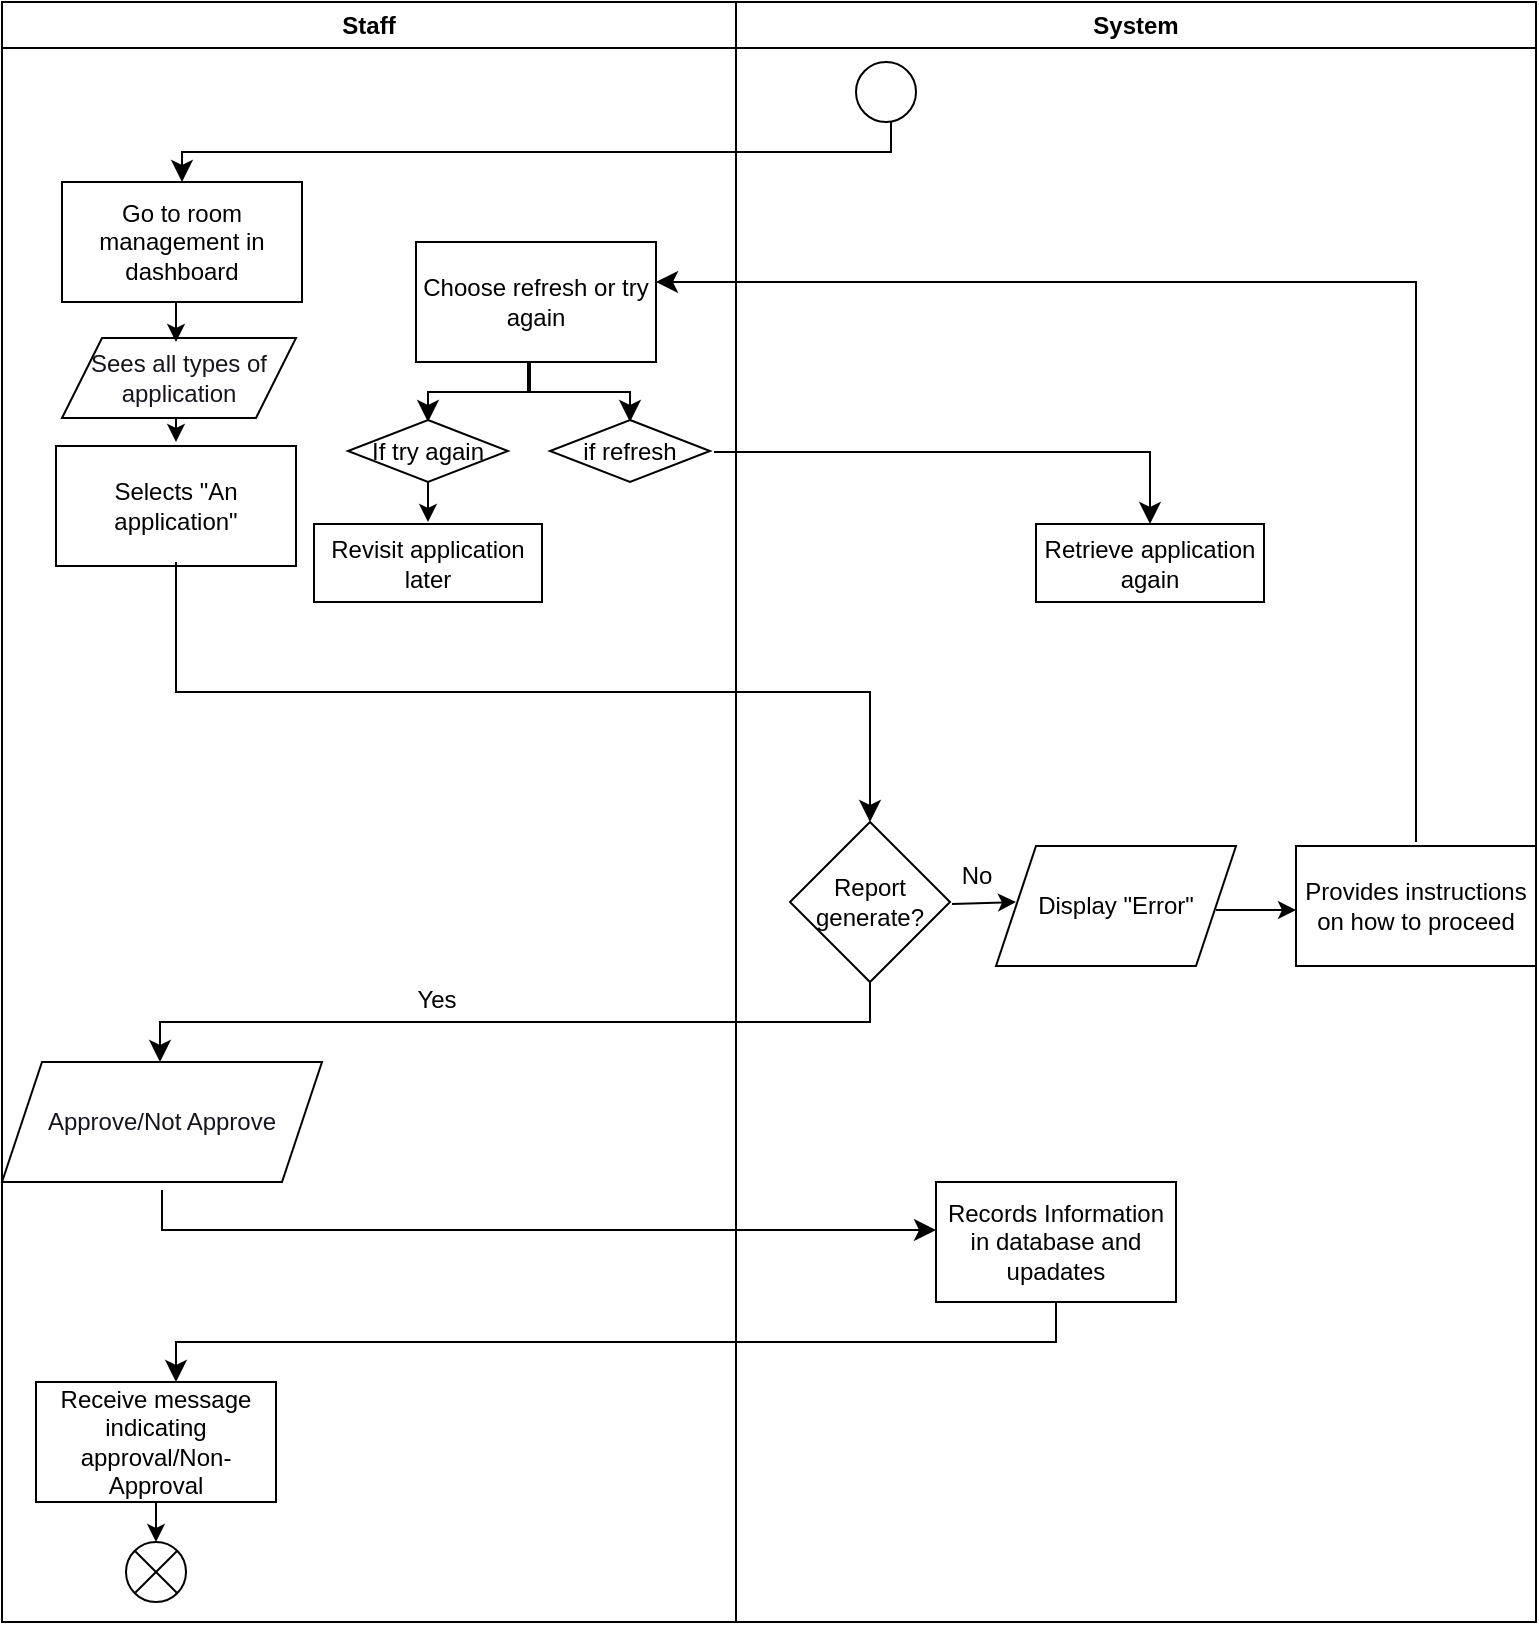 <mxfile>
    <diagram id="GiLhtcjvvZcC565XbQnH" name="Page-1">
        <mxGraphModel dx="1378" dy="1825" grid="1" gridSize="10" guides="1" tooltips="1" connect="1" arrows="1" fold="1" page="1" pageScale="1" pageWidth="850" pageHeight="1100" math="0" shadow="0">
            <root>
                <mxCell id="0"/>
                <mxCell id="1" parent="0"/>
                <mxCell id="2" value="" style="edgeStyle=elbowEdgeStyle;elbow=vertical;endArrow=classic;html=1;curved=0;rounded=0;endSize=8;startSize=8;" parent="1" edge="1">
                    <mxGeometry width="50" height="50" relative="1" as="geometry">
                        <mxPoint x="517.5" y="20" as="sourcePoint"/>
                        <mxPoint x="163" y="50" as="targetPoint"/>
                    </mxGeometry>
                </mxCell>
                <mxCell id="3" value="Go to room management in dashboard" style="rounded=0;whiteSpace=wrap;html=1;" parent="1" vertex="1">
                    <mxGeometry x="103" y="50" width="120" height="60" as="geometry"/>
                </mxCell>
                <mxCell id="4" value="" style="endArrow=classic;html=1;" parent="1" edge="1">
                    <mxGeometry width="50" height="50" relative="1" as="geometry">
                        <mxPoint x="160" y="160" as="sourcePoint"/>
                        <mxPoint x="160" y="180" as="targetPoint"/>
                    </mxGeometry>
                </mxCell>
                <mxCell id="5" value="Selects &quot;An application&quot;" style="rounded=0;whiteSpace=wrap;html=1;" parent="1" vertex="1">
                    <mxGeometry x="100" y="182" width="120" height="60" as="geometry"/>
                </mxCell>
                <mxCell id="6" value="" style="edgeStyle=elbowEdgeStyle;elbow=vertical;endArrow=classic;html=1;curved=0;rounded=0;endSize=8;startSize=8;entryX=0.5;entryY=0;entryDx=0;entryDy=0;" parent="1" target="9" edge="1">
                    <mxGeometry width="50" height="50" relative="1" as="geometry">
                        <mxPoint x="160" y="240" as="sourcePoint"/>
                        <mxPoint x="510" y="280" as="targetPoint"/>
                    </mxGeometry>
                </mxCell>
                <mxCell id="9" value="Report generate?" style="rhombus;whiteSpace=wrap;html=1;" parent="1" vertex="1">
                    <mxGeometry x="467" y="370" width="80" height="80" as="geometry"/>
                </mxCell>
                <mxCell id="10" value="" style="edgeStyle=elbowEdgeStyle;elbow=vertical;endArrow=classic;html=1;curved=0;rounded=0;endSize=8;startSize=8;" parent="1" edge="1">
                    <mxGeometry width="50" height="50" relative="1" as="geometry">
                        <mxPoint x="507" y="450" as="sourcePoint"/>
                        <mxPoint x="152" y="490" as="targetPoint"/>
                    </mxGeometry>
                </mxCell>
                <mxCell id="14" value="Receive message indicating approval/Non-Approval" style="rounded=0;whiteSpace=wrap;html=1;" parent="1" vertex="1">
                    <mxGeometry x="90" y="650" width="120" height="60" as="geometry"/>
                </mxCell>
                <mxCell id="15" value="" style="endArrow=classic;html=1;" parent="1" edge="1">
                    <mxGeometry width="50" height="50" relative="1" as="geometry">
                        <mxPoint x="150" y="710" as="sourcePoint"/>
                        <mxPoint x="150" y="730" as="targetPoint"/>
                    </mxGeometry>
                </mxCell>
                <mxCell id="16" value="Yes" style="text;html=1;align=center;verticalAlign=middle;resizable=0;points=[];autosize=1;strokeColor=none;fillColor=none;" parent="1" vertex="1">
                    <mxGeometry x="270" y="444" width="40" height="30" as="geometry"/>
                </mxCell>
                <mxCell id="17" value="" style="endArrow=classic;html=1;" parent="1" edge="1">
                    <mxGeometry width="50" height="50" relative="1" as="geometry">
                        <mxPoint x="548" y="411" as="sourcePoint"/>
                        <mxPoint x="580" y="410" as="targetPoint"/>
                    </mxGeometry>
                </mxCell>
                <mxCell id="18" value="No" style="text;html=1;align=center;verticalAlign=middle;resizable=0;points=[];autosize=1;strokeColor=none;fillColor=none;" parent="1" vertex="1">
                    <mxGeometry x="540" y="382" width="40" height="30" as="geometry"/>
                </mxCell>
                <mxCell id="19" value="Display &quot;Error&quot;" style="shape=parallelogram;perimeter=parallelogramPerimeter;whiteSpace=wrap;html=1;fixedSize=1;" parent="1" vertex="1">
                    <mxGeometry x="570" y="382" width="120" height="60" as="geometry"/>
                </mxCell>
                <mxCell id="20" value="" style="endArrow=classic;html=1;" parent="1" edge="1">
                    <mxGeometry width="50" height="50" relative="1" as="geometry">
                        <mxPoint x="680" y="414" as="sourcePoint"/>
                        <mxPoint x="720" y="414" as="targetPoint"/>
                    </mxGeometry>
                </mxCell>
                <mxCell id="21" value="Provides instructions on how to proceed" style="rounded=0;whiteSpace=wrap;html=1;" parent="1" vertex="1">
                    <mxGeometry x="720" y="382" width="120" height="60" as="geometry"/>
                </mxCell>
                <mxCell id="22" value="" style="edgeStyle=elbowEdgeStyle;elbow=vertical;endArrow=classic;html=1;curved=0;rounded=0;endSize=8;startSize=8;" parent="1" edge="1">
                    <mxGeometry width="50" height="50" relative="1" as="geometry">
                        <mxPoint x="780" y="380" as="sourcePoint"/>
                        <mxPoint x="400" y="100" as="targetPoint"/>
                        <Array as="points">
                            <mxPoint x="590" y="100"/>
                        </Array>
                    </mxGeometry>
                </mxCell>
                <mxCell id="23" value="Choose refresh or try again" style="rounded=0;whiteSpace=wrap;html=1;" parent="1" vertex="1">
                    <mxGeometry x="280" y="80" width="120" height="60" as="geometry"/>
                </mxCell>
                <mxCell id="24" value="" style="edgeStyle=elbowEdgeStyle;elbow=vertical;endArrow=classic;html=1;curved=0;rounded=0;endSize=8;startSize=8;" parent="1" edge="1">
                    <mxGeometry width="50" height="50" relative="1" as="geometry">
                        <mxPoint x="336" y="140" as="sourcePoint"/>
                        <mxPoint x="286" y="170" as="targetPoint"/>
                    </mxGeometry>
                </mxCell>
                <mxCell id="25" value="" style="edgeStyle=elbowEdgeStyle;elbow=vertical;endArrow=classic;html=1;curved=0;rounded=0;endSize=8;startSize=8;" parent="1" edge="1">
                    <mxGeometry width="50" height="50" relative="1" as="geometry">
                        <mxPoint x="337" y="140" as="sourcePoint"/>
                        <mxPoint x="387" y="170" as="targetPoint"/>
                    </mxGeometry>
                </mxCell>
                <mxCell id="26" value="If try again" style="rhombus;whiteSpace=wrap;html=1;" parent="1" vertex="1">
                    <mxGeometry x="246" y="169" width="80" height="31" as="geometry"/>
                </mxCell>
                <mxCell id="27" value="if refresh" style="rhombus;whiteSpace=wrap;html=1;" parent="1" vertex="1">
                    <mxGeometry x="347" y="169" width="80" height="31" as="geometry"/>
                </mxCell>
                <mxCell id="28" value="" style="endArrow=classic;html=1;" parent="1" edge="1">
                    <mxGeometry width="50" height="50" relative="1" as="geometry">
                        <mxPoint x="286" y="200" as="sourcePoint"/>
                        <mxPoint x="286" y="220" as="targetPoint"/>
                    </mxGeometry>
                </mxCell>
                <mxCell id="29" value="Revisit application later" style="rounded=0;whiteSpace=wrap;html=1;" parent="1" vertex="1">
                    <mxGeometry x="229" y="221" width="114" height="39" as="geometry"/>
                </mxCell>
                <mxCell id="30" value="Retrieve application again" style="rounded=0;whiteSpace=wrap;html=1;" parent="1" vertex="1">
                    <mxGeometry x="590" y="221" width="114" height="39" as="geometry"/>
                </mxCell>
                <mxCell id="32" value="" style="ellipse;" parent="1" vertex="1">
                    <mxGeometry x="500" y="-10" width="30" height="30" as="geometry"/>
                </mxCell>
                <mxCell id="33" value="" style="shape=sumEllipse;perimeter=ellipsePerimeter;whiteSpace=wrap;html=1;backgroundOutline=1;" parent="1" vertex="1">
                    <mxGeometry x="135" y="730" width="30" height="30" as="geometry"/>
                </mxCell>
                <mxCell id="34" value="&lt;font color=&quot;#18141d&quot;&gt;Approve/Not Approve&lt;/font&gt;" style="shape=parallelogram;perimeter=parallelogramPerimeter;whiteSpace=wrap;html=1;fixedSize=1;fontFamily=Helvetica;fontSize=12;fontColor=rgb(240, 240, 240);align=center;strokeColor=#000000;fillColor=#FFFFFF;" parent="1" vertex="1">
                    <mxGeometry x="73" y="490" width="160" height="60" as="geometry"/>
                </mxCell>
                <mxCell id="36" value="&lt;font color=&quot;#18141d&quot;&gt;Sees all types of application&lt;/font&gt;" style="shape=parallelogram;perimeter=parallelogramPerimeter;whiteSpace=wrap;html=1;fixedSize=1;fontFamily=Helvetica;fontSize=12;fontColor=rgb(240, 240, 240);align=center;strokeColor=#000000;fillColor=#FFFFFF;" parent="1" vertex="1">
                    <mxGeometry x="103" y="128" width="117" height="40" as="geometry"/>
                </mxCell>
                <mxCell id="37" value="" style="endArrow=classic;html=1;" parent="1" edge="1">
                    <mxGeometry width="50" height="50" relative="1" as="geometry">
                        <mxPoint x="160" y="110" as="sourcePoint"/>
                        <mxPoint x="160" y="130" as="targetPoint"/>
                    </mxGeometry>
                </mxCell>
                <mxCell id="38" value="" style="edgeStyle=elbowEdgeStyle;elbow=vertical;endArrow=classic;html=1;curved=0;rounded=0;endSize=8;startSize=8;" parent="1" edge="1">
                    <mxGeometry width="50" height="50" relative="1" as="geometry">
                        <mxPoint x="153" y="554" as="sourcePoint"/>
                        <mxPoint x="540" y="574" as="targetPoint"/>
                        <Array as="points">
                            <mxPoint x="370" y="574"/>
                        </Array>
                    </mxGeometry>
                </mxCell>
                <mxCell id="39" value="Records Information in database and upadates" style="rounded=0;whiteSpace=wrap;html=1;" parent="1" vertex="1">
                    <mxGeometry x="540" y="550" width="120" height="60" as="geometry"/>
                </mxCell>
                <mxCell id="40" value="" style="edgeStyle=elbowEdgeStyle;elbow=vertical;endArrow=classic;html=1;curved=0;rounded=0;endSize=8;startSize=8;exitX=0.5;exitY=1;exitDx=0;exitDy=0;" parent="1" source="39" edge="1">
                    <mxGeometry width="50" height="50" relative="1" as="geometry">
                        <mxPoint x="515" y="610" as="sourcePoint"/>
                        <mxPoint x="160" y="650" as="targetPoint"/>
                    </mxGeometry>
                </mxCell>
                <mxCell id="41" value="" style="edgeStyle=elbowEdgeStyle;elbow=vertical;endArrow=classic;html=1;curved=0;rounded=0;endSize=8;startSize=8;entryX=0.5;entryY=0;entryDx=0;entryDy=0;" parent="1" target="30" edge="1">
                    <mxGeometry width="50" height="50" relative="1" as="geometry">
                        <mxPoint x="429" y="185" as="sourcePoint"/>
                        <mxPoint x="479" y="135" as="targetPoint"/>
                        <Array as="points">
                            <mxPoint x="540" y="185"/>
                        </Array>
                    </mxGeometry>
                </mxCell>
                <mxCell id="42" value="Staff" style="swimlane;whiteSpace=wrap;html=1;" parent="1" vertex="1">
                    <mxGeometry x="73" y="-40" width="367" height="810" as="geometry"/>
                </mxCell>
                <mxCell id="43" value="System" style="swimlane;whiteSpace=wrap;html=1;" parent="1" vertex="1">
                    <mxGeometry x="440" y="-40" width="400" height="810" as="geometry"/>
                </mxCell>
            </root>
        </mxGraphModel>
    </diagram>
</mxfile>